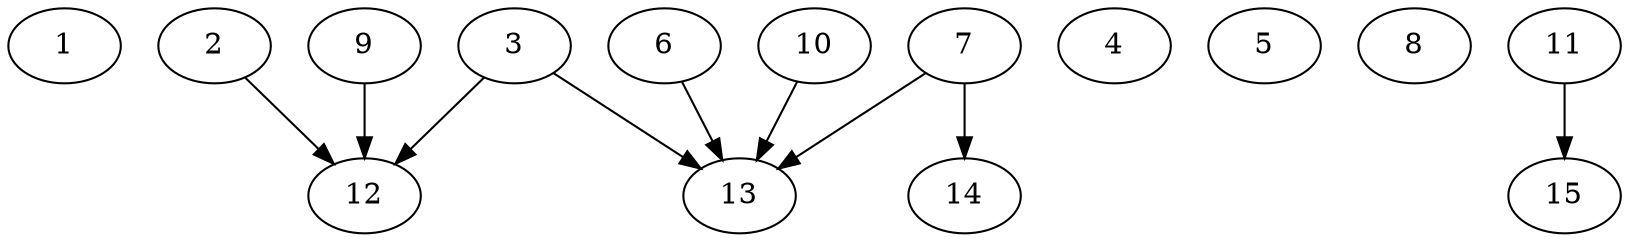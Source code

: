 // DAG automatically generated by daggen at Thu Oct  3 13:59:27 2019
// ./daggen --dot -n 15 --ccr 0.4 --fat 0.9 --regular 0.9 --density 0.6 --mindata 5242880 --maxdata 52428800 
digraph G {
  1 [size="68183040", alpha="0.05", expect_size="27273216"] 
  2 [size="95052800", alpha="0.11", expect_size="38021120"] 
  2 -> 12 [size ="38021120"]
  3 [size="15178240", alpha="0.20", expect_size="6071296"] 
  3 -> 12 [size ="6071296"]
  3 -> 13 [size ="6071296"]
  4 [size="111987200", alpha="0.14", expect_size="44794880"] 
  5 [size="129763840", alpha="0.18", expect_size="51905536"] 
  6 [size="49940480", alpha="0.03", expect_size="19976192"] 
  6 -> 13 [size ="19976192"]
  7 [size="84636160", alpha="0.01", expect_size="33854464"] 
  7 -> 13 [size ="33854464"]
  7 -> 14 [size ="33854464"]
  8 [size="100986880", alpha="0.08", expect_size="40394752"] 
  9 [size="129013760", alpha="0.01", expect_size="51605504"] 
  9 -> 12 [size ="51605504"]
  10 [size="114903040", alpha="0.11", expect_size="45961216"] 
  10 -> 13 [size ="45961216"]
  11 [size="85312000", alpha="0.14", expect_size="34124800"] 
  11 -> 15 [size ="34124800"]
  12 [size="116871680", alpha="0.14", expect_size="46748672"] 
  13 [size="65896960", alpha="0.01", expect_size="26358784"] 
  14 [size="64184320", alpha="0.18", expect_size="25673728"] 
  15 [size="26941440", alpha="0.10", expect_size="10776576"] 
}
